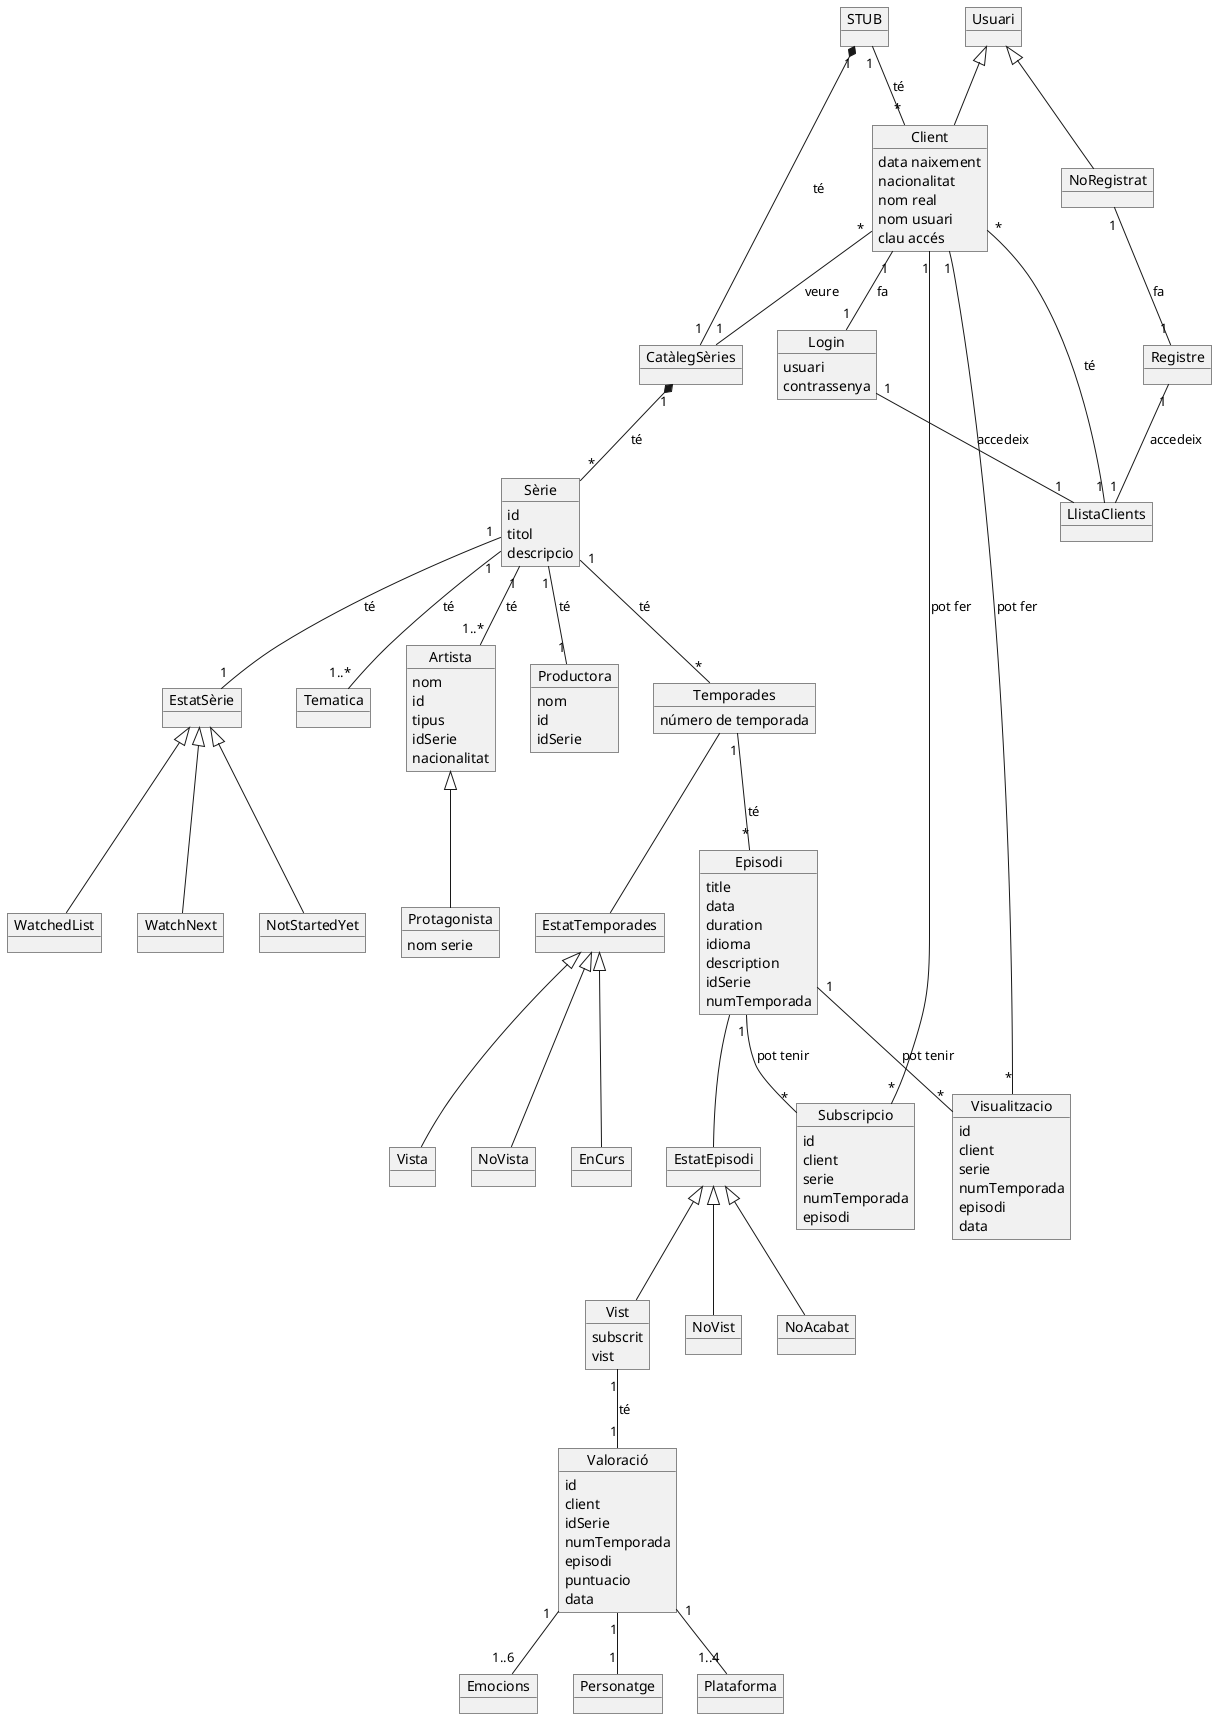 @startuml

object STUB

object CatàlegSèries

object Sèrie{
    id
    titol
    descripcio
}

object EstatSèrie
object WatchedList
object WatchNext
object NotStartedYet

object Tematica

object Artista{
    nom
    id
    tipus
    idSerie
    nacionalitat
}

object Protagonista{
    nom serie
}

object Productora{
    nom
    id
    idSerie
}

object Temporades{
    número de temporada
}
object EstatTemporades
object Vista
object NoVista
object EnCurs

object Episodi{
    title
    data
    duration
    idioma
    description
    idSerie
    numTemporada
}
object EstatEpisodi
object Vist{
    subscrit
    vist
}
object NoVist
object NoAcabat

object Emocions
object Personatge
object Plataforma

object Usuari
object NoRegistrat
object Registre

object Client{
    data naixement
    nacionalitat
    nom real
    nom usuari
    clau accés
}

object Login{
    usuari
    contrassenya
}

object Valoració{
    id
    client
    idSerie
    numTemporada
    episodi
    puntuacio
    data
}

object Subscripcio{
    id
    client
    serie
    numTemporada
    episodi
}

object Visualitzacio{
    id
    client
    serie
    numTemporada
    episodi
    data
}

object LlistaClients

STUB "1"*--"1" CatàlegSèries: té
CatàlegSèries "1"*--"*" Sèrie: té

Sèrie "1"--"1" EstatSèrie: té
EstatSèrie <|-- WatchedList
EstatSèrie <|-- WatchNext
EstatSèrie <|-- NotStartedYet

Sèrie "1"--"1..*" Tematica: té

Sèrie "1"--"1..*" Artista: té
Artista <|-- Protagonista

Sèrie "1"--"1" Productora: té

Sèrie "1"--"*" Temporades: té
Temporades -- EstatTemporades
EstatTemporades <|-- Vista
EstatTemporades <|-- NoVista
EstatTemporades <|-- EnCurs

Temporades "1"--"*" Episodi: té
Episodi -- EstatEpisodi
EstatEpisodi <|-- Vist
EstatEpisodi <|-- NoVist
EstatEpisodi <|-- NoAcabat

Vist "1"--"1" Valoració: té
Valoració "1"--"1..6" Emocions
Valoració "1"--"1" Personatge
Valoració "1"--"1..4" Plataforma

Usuari <|-- NoRegistrat
NoRegistrat "1"--"1" Registre: fa

Usuari <|-- Client
Client "1"--"1" Login: fa

Login "1"--"1" LlistaClients: accedeix
Registre "1"--"1" LlistaClients: accedeix

STUB "1"--"*" Client: té

LlistaClients "1"--"*" Client: té

Client "1"--"*" Subscripcio: pot fer

Client "1"--"*" Visualitzacio: pot fer

Episodi "1"--"*" Subscripcio: pot tenir

Episodi "1"--"*" Visualitzacio: pot tenir

Client "*"--"1" CatàlegSèries: veure



@enduml